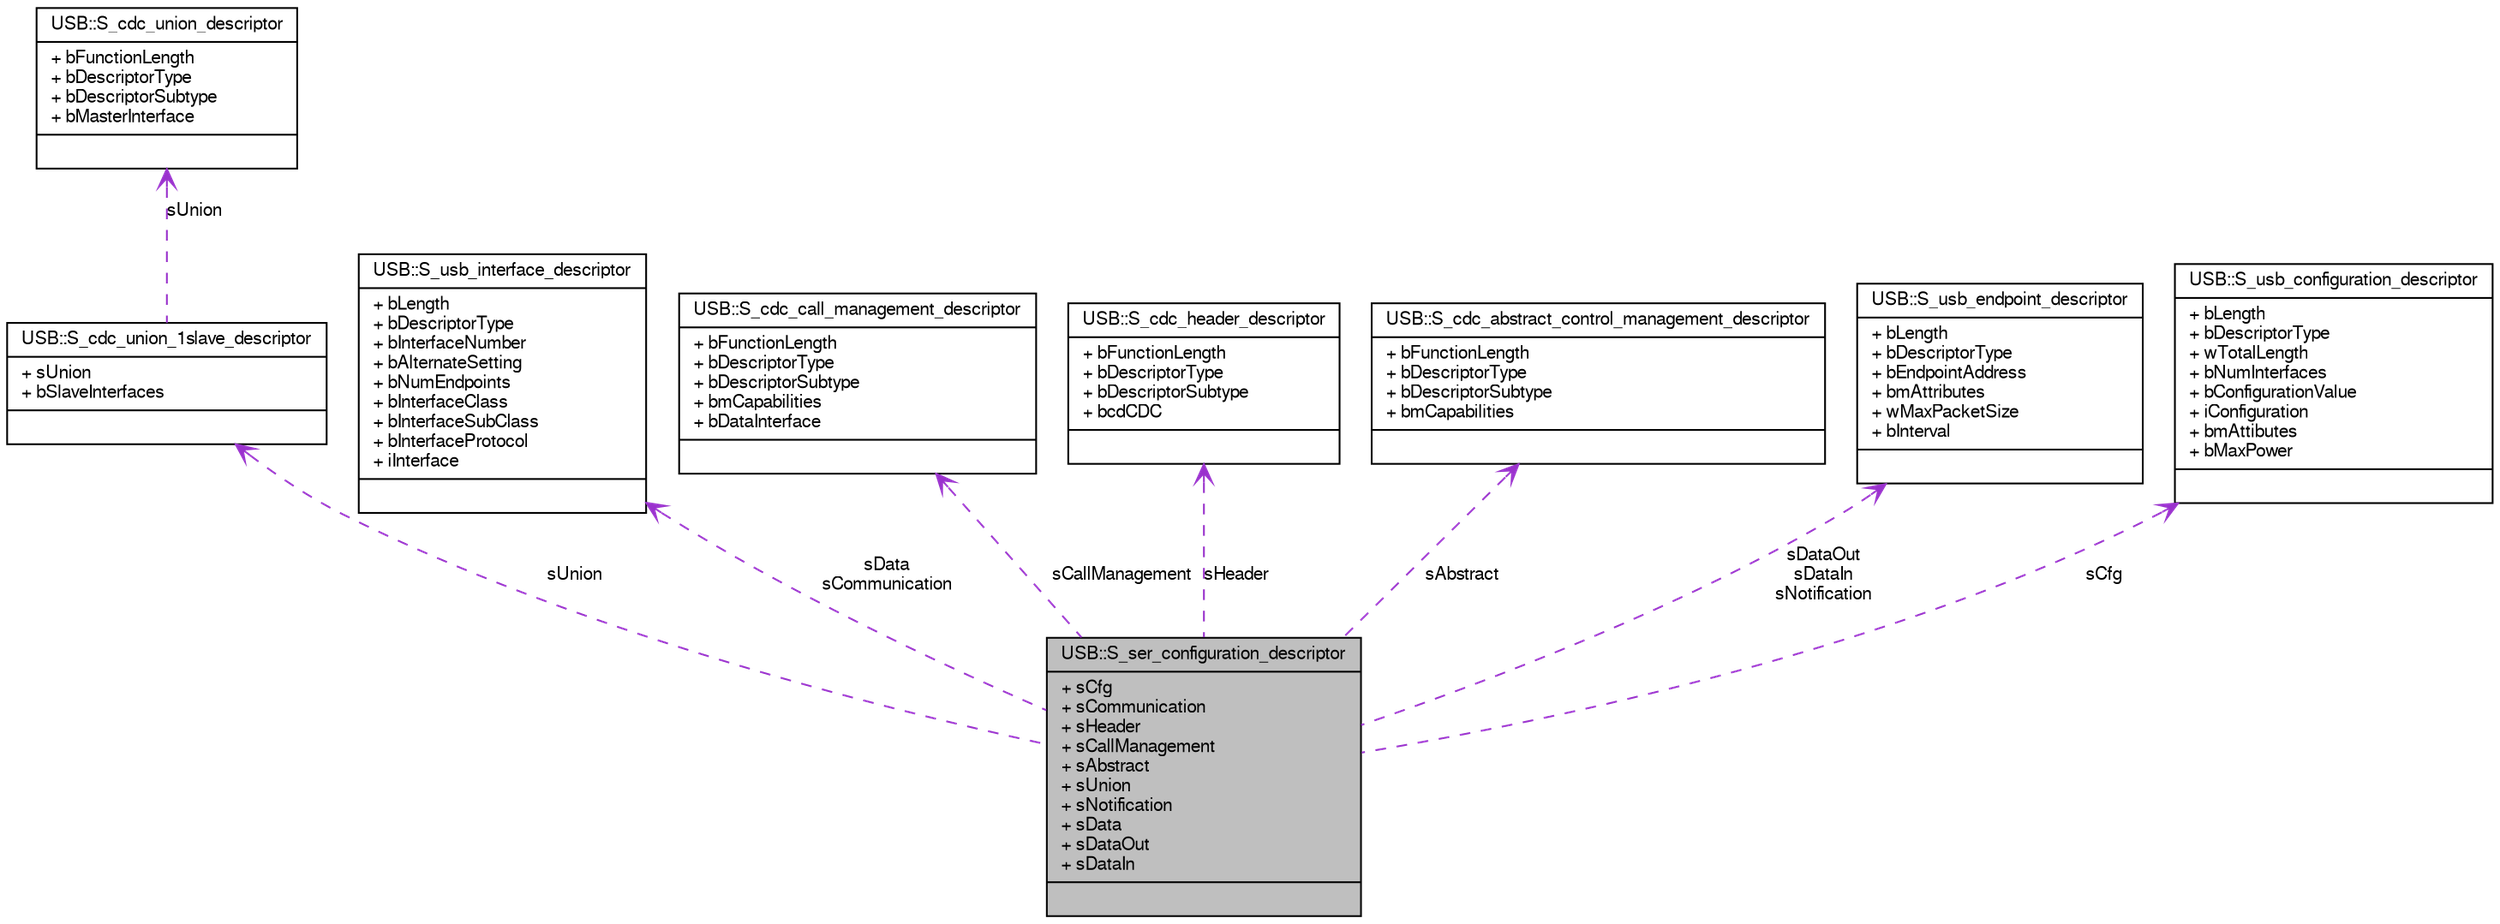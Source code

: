 digraph G
{
  bgcolor="transparent";
  edge [fontname="FreeSans",fontsize=10,labelfontname="FreeSans",labelfontsize=10];
  node [fontname="FreeSans",fontsize=10,shape=record];
  Node1 [label="{USB::S_ser_configuration_descriptor\n|+ sCfg\l+ sCommunication\l+ sHeader\l+ sCallManagement\l+ sAbstract\l+ sUnion\l+ sNotification\l+ sData\l+ sDataOut\l+ sDataIn\l|}",height=0.2,width=0.4,color="black", fillcolor="grey75", style="filled" fontcolor="black"];
  Node2 -> Node1 [dir=back,color="darkorchid3",fontsize=10,style="dashed",label="sUnion",arrowtail="open",fontname="FreeSans"];
  Node2 [label="{USB::S_cdc_union_1slave_descriptor\n|+ sUnion\l+ bSlaveInterfaces\l|}",height=0.2,width=0.4,color="black",URL="$struct_u_s_b_1_1_s__cdc__union__1slave__descriptor.html",tooltip="Union functional descriptors with one slave interface."];
  Node3 -> Node2 [dir=back,color="darkorchid3",fontsize=10,style="dashed",label="sUnion",arrowtail="open",fontname="FreeSans"];
  Node3 [label="{USB::S_cdc_union_descriptor\n|+ bFunctionLength\l+ bDescriptorType\l+ bDescriptorSubtype\l+ bMasterInterface\l|}",height=0.2,width=0.4,color="black",URL="$struct_u_s_b_1_1_s__cdc__union__descriptor.html",tooltip="Union functional descriptors."];
  Node4 -> Node1 [dir=back,color="darkorchid3",fontsize=10,style="dashed",label="sData\nsCommunication",arrowtail="open",fontname="FreeSans"];
  Node4 [label="{USB::S_usb_interface_descriptor\n|+ bLength\l+ bDescriptorType\l+ bInterfaceNumber\l+ bAlternateSetting\l+ bNumEndpoints\l+ bInterfaceClass\l+ bInterfaceSubClass\l+ bInterfaceProtocol\l+ iInterface\l|}",height=0.2,width=0.4,color="black",URL="$struct_u_s_b_1_1_s__usb__interface__descriptor.html",tooltip="Standard interface descriptor. Used to describe a specific interface of a configuration..."];
  Node5 -> Node1 [dir=back,color="darkorchid3",fontsize=10,style="dashed",label="sCallManagement",arrowtail="open",fontname="FreeSans"];
  Node5 [label="{USB::S_cdc_call_management_descriptor\n|+ bFunctionLength\l+ bDescriptorType\l+ bDescriptorSubtype\l+ bmCapabilities\l+ bDataInterface\l|}",height=0.2,width=0.4,color="black",URL="$struct_u_s_b_1_1_s__cdc__call__management__descriptor.html",tooltip="Call management functional descriptor."];
  Node6 -> Node1 [dir=back,color="darkorchid3",fontsize=10,style="dashed",label="sHeader",arrowtail="open",fontname="FreeSans"];
  Node6 [label="{USB::S_cdc_header_descriptor\n|+ bFunctionLength\l+ bDescriptorType\l+ bDescriptorSubtype\l+ bcdCDC\l|}",height=0.2,width=0.4,color="black",URL="$struct_u_s_b_1_1_s__cdc__header__descriptor.html",tooltip="Header functional descriptor."];
  Node7 -> Node1 [dir=back,color="darkorchid3",fontsize=10,style="dashed",label="sAbstract",arrowtail="open",fontname="FreeSans"];
  Node7 [label="{USB::S_cdc_abstract_control_management_descriptor\n|+ bFunctionLength\l+ bDescriptorType\l+ bDescriptorSubtype\l+ bmCapabilities\l|}",height=0.2,width=0.4,color="black",URL="$struct_u_s_b_1_1_s__cdc__abstract__control__management__descriptor.html",tooltip="Abstract control management functional descriptor."];
  Node8 -> Node1 [dir=back,color="darkorchid3",fontsize=10,style="dashed",label="sDataOut\nsDataIn\nsNotification",arrowtail="open",fontname="FreeSans"];
  Node8 [label="{USB::S_usb_endpoint_descriptor\n|+ bLength\l+ bDescriptorType\l+ bEndpointAddress\l+ bmAttributes\l+ wMaxPacketSize\l+ bInterval\l|}",height=0.2,width=0.4,color="black",URL="$struct_u_s_b_1_1_s__usb__endpoint__descriptor.html",tooltip="This structure is the standard endpoint descriptor. It contains the necessary information..."];
  Node9 -> Node1 [dir=back,color="darkorchid3",fontsize=10,style="dashed",label="sCfg",arrowtail="open",fontname="FreeSans"];
  Node9 [label="{USB::S_usb_configuration_descriptor\n|+ bLength\l+ bDescriptorType\l+ wTotalLength\l+ bNumInterfaces\l+ bConfigurationValue\l+ iConfiguration\l+ bmAttibutes\l+ bMaxPower\l|}",height=0.2,width=0.4,color="black",URL="$struct_u_s_b_1_1_s__usb__configuration__descriptor.html",tooltip="This is the standard configuration descriptor structure. It is used to report the..."];
}
